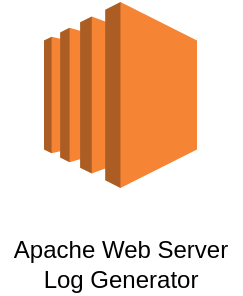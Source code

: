 <mxfile version="12.4.2" type="github" pages="1"><diagram id="vCACkUvd8OArtxGlmEOk" name="Page-1"><mxGraphModel dx="946" dy="494" grid="1" gridSize="10" guides="1" tooltips="1" connect="1" arrows="1" fold="1" page="1" pageScale="1" pageWidth="827" pageHeight="1169" math="0" shadow="0"><root><mxCell id="0"/><mxCell id="1" parent="0"/><mxCell id="7QAenssFYoGK3HLZhMAH-1" value="" style="outlineConnect=0;dashed=0;verticalLabelPosition=bottom;verticalAlign=top;align=center;html=1;shape=mxgraph.aws3.ec2;fillColor=#F58534;gradientColor=none;" vertex="1" parent="1"><mxGeometry x="100" y="200" width="76.5" height="93" as="geometry"/></mxCell><mxCell id="7QAenssFYoGK3HLZhMAH-2" value="Apache Web Server&lt;br&gt;Log Generator" style="text;html=1;align=center;verticalAlign=middle;resizable=0;points=[];;autosize=1;" vertex="1" parent="1"><mxGeometry x="78.25" y="316" width="120" height="30" as="geometry"/></mxCell></root></mxGraphModel></diagram></mxfile>